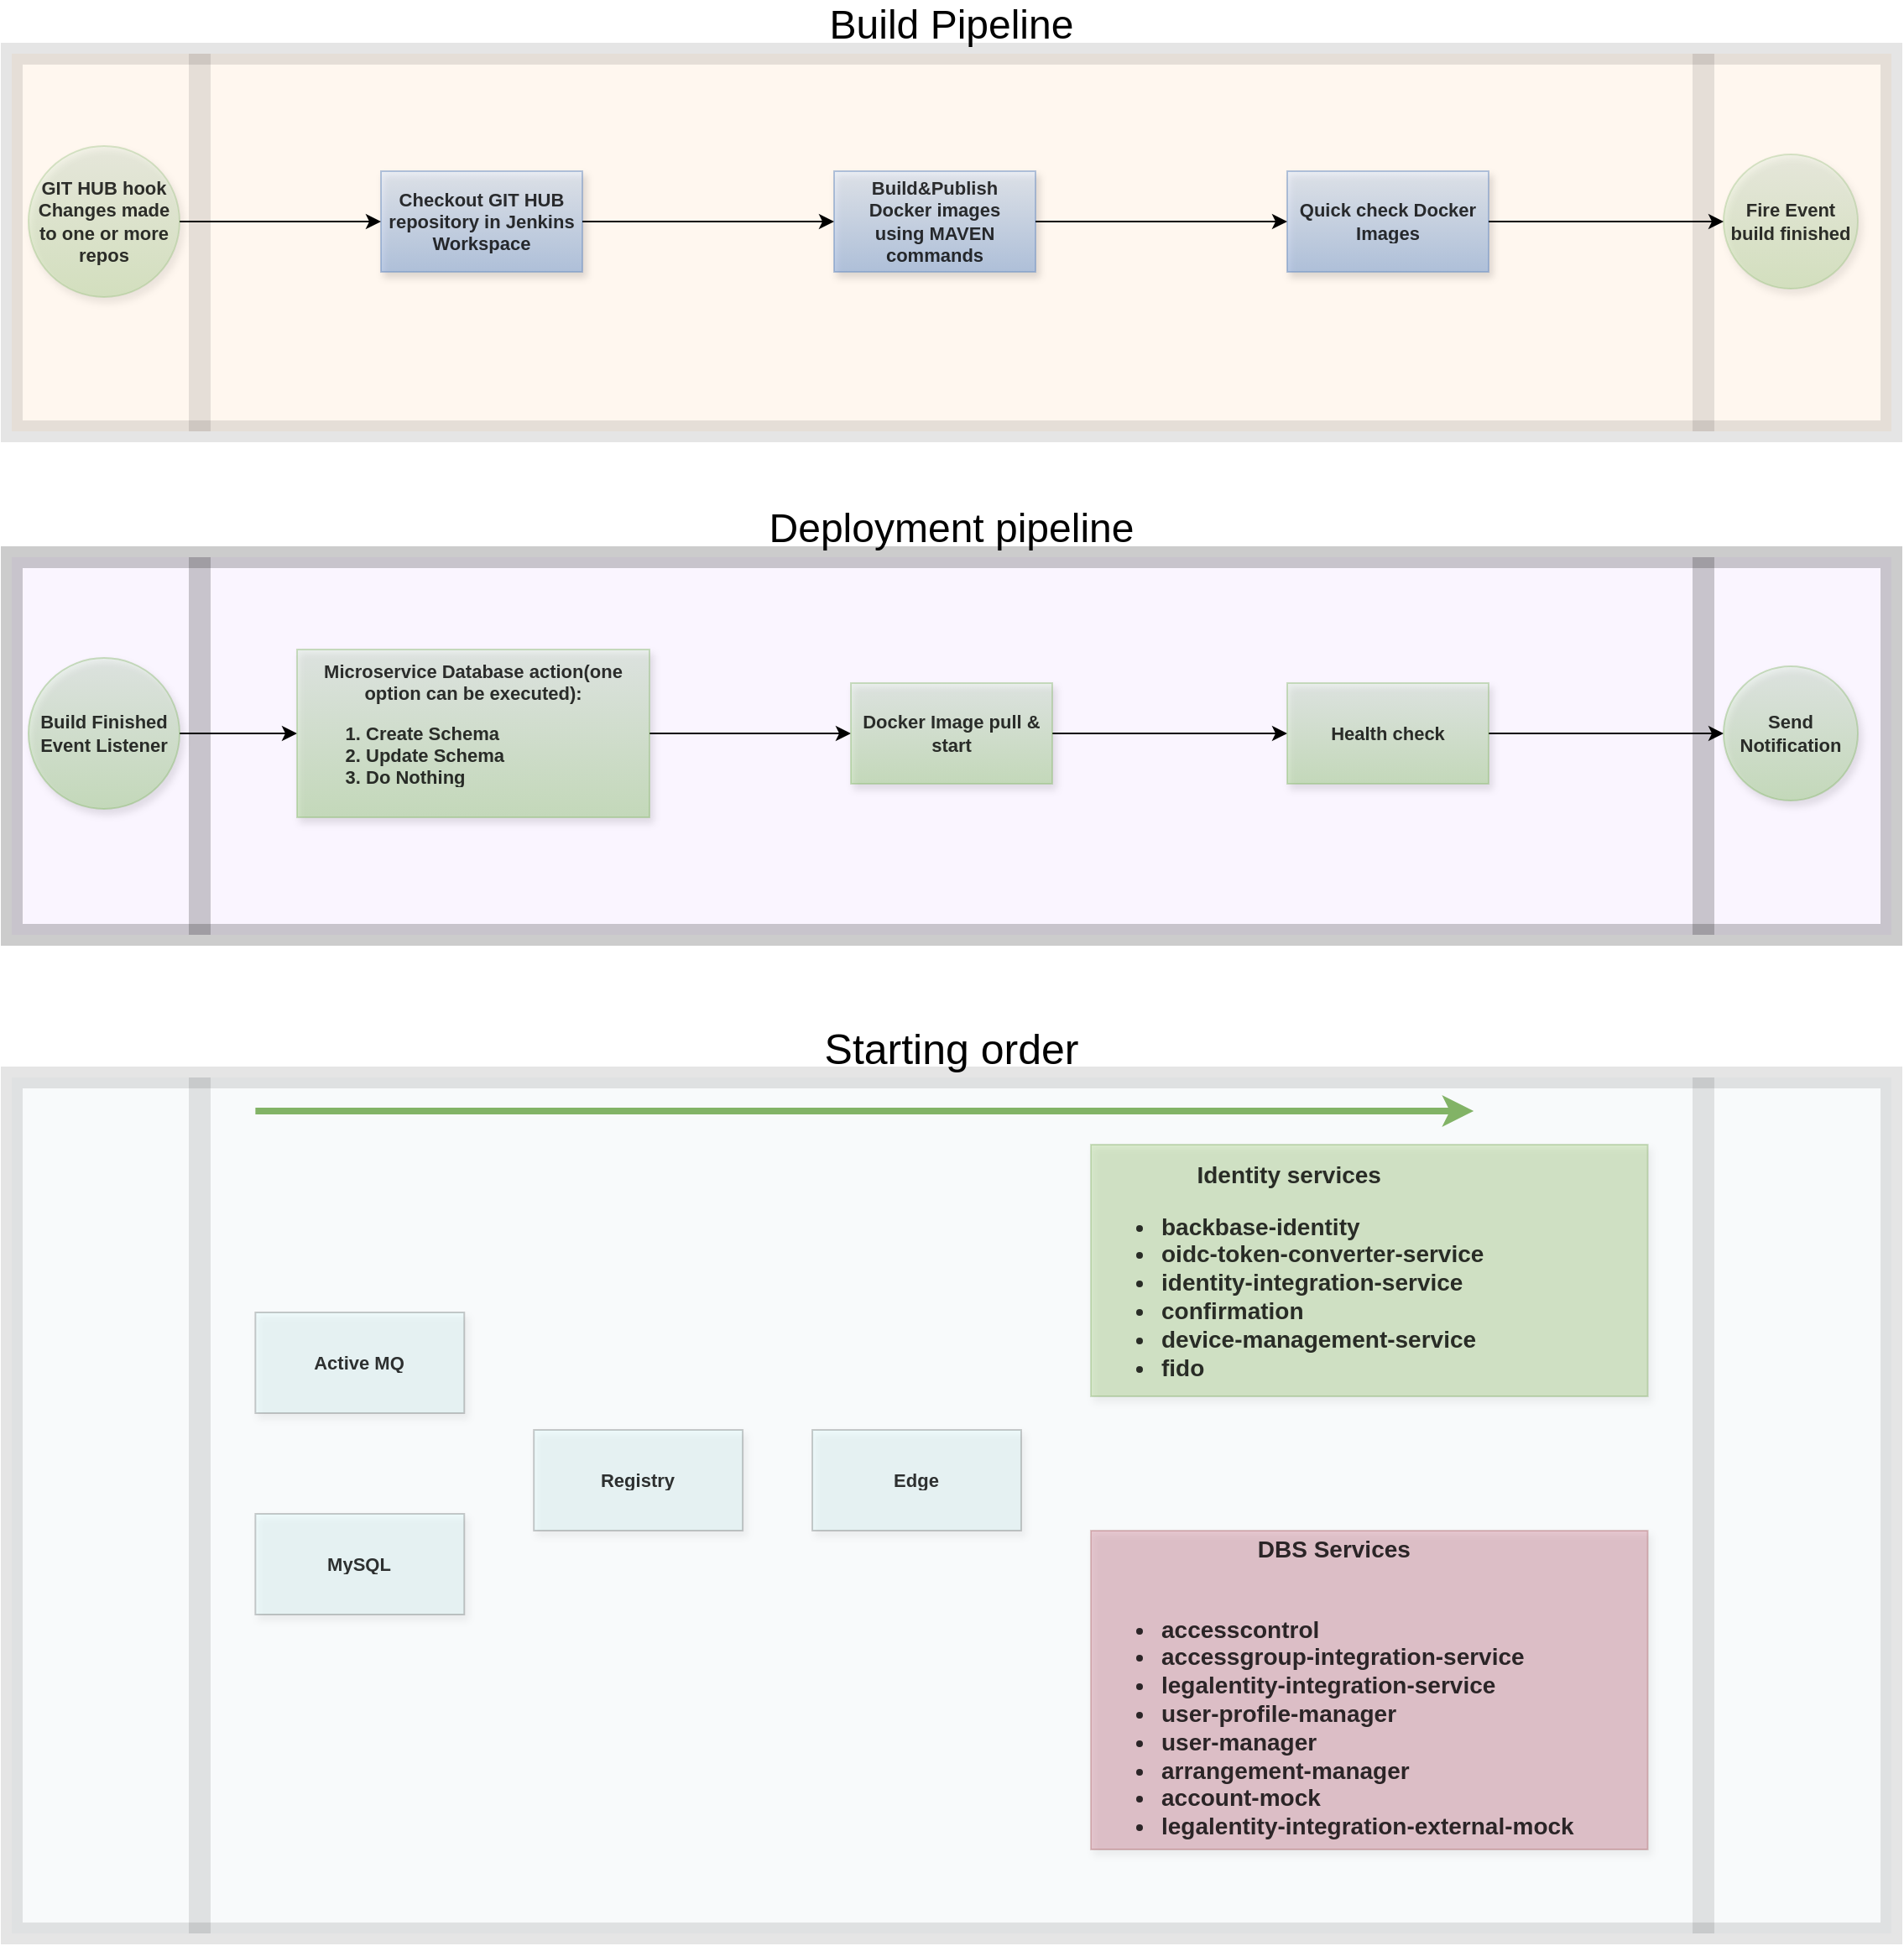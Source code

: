 <mxfile version="14.4.3" type="device"><diagram id="OB2ByN3e5QvNjZZcaYr8" name="EKS CI/CD pipeline"><mxGraphModel dx="2272" dy="1922" grid="1" gridSize="10" guides="1" tooltips="1" connect="1" arrows="1" fold="1" page="1" pageScale="1" pageWidth="850" pageHeight="1100" math="0" shadow="0"><root><mxCell id="0"/><mxCell id="1" parent="0"/><mxCell id="KgGMgqErE7N_9iekl3as-29" value="Deployment pipeline" style="shape=process;whiteSpace=wrap;html=1;backgroundOutline=1;sketch=0;strokeWidth=13;opacity=20;labelPosition=center;verticalLabelPosition=top;align=center;verticalAlign=bottom;fontSize=24;fillColor=#E5CCFF;" vertex="1" parent="1"><mxGeometry x="-480" y="300" width="1120" height="225" as="geometry"/></mxCell><mxCell id="KgGMgqErE7N_9iekl3as-32" style="edgeStyle=orthogonalEdgeStyle;rounded=0;orthogonalLoop=1;jettySize=auto;html=1;entryX=0;entryY=0.5;entryDx=0;entryDy=0;strokeWidth=1;fontSize=24;fontColor=#000000;" edge="1" parent="1" source="KgGMgqErE7N_9iekl3as-10" target="KgGMgqErE7N_9iekl3as-15"><mxGeometry relative="1" as="geometry"/></mxCell><mxCell id="KgGMgqErE7N_9iekl3as-10" value="Build Finished Event Listener" style="ellipse;whiteSpace=wrap;html=1;aspect=fixed;rounded=0;shadow=1;labelBackgroundColor=none;sketch=0;strokeColor=#82b366;strokeWidth=1;fillColor=#d5e8d4;gradientColor=#97d077;fontSize=11;opacity=40;fontStyle=1;textOpacity=80;" vertex="1" parent="1"><mxGeometry x="-470" y="360" width="90" height="90" as="geometry"/></mxCell><mxCell id="KgGMgqErE7N_9iekl3as-34" value="" style="edgeStyle=orthogonalEdgeStyle;rounded=0;orthogonalLoop=1;jettySize=auto;html=1;strokeWidth=1;fontSize=24;fontColor=#000000;" edge="1" parent="1" source="KgGMgqErE7N_9iekl3as-15" target="KgGMgqErE7N_9iekl3as-33"><mxGeometry relative="1" as="geometry"/></mxCell><mxCell id="KgGMgqErE7N_9iekl3as-15" value="&lt;font color=&quot;#000000&quot;&gt;&lt;b&gt;Microservice Database action(one option can be executed):&lt;br&gt;&lt;ol&gt;&lt;li style=&quot;text-align: left&quot;&gt;&lt;b style=&quot;color: rgb(0 , 0 , 0)&quot;&gt;Create Schema&lt;/b&gt;&lt;/li&gt;&lt;li style=&quot;text-align: left&quot;&gt;&lt;b style=&quot;color: rgb(0 , 0 , 0)&quot;&gt;Update Schema&lt;/b&gt;&lt;/li&gt;&lt;li style=&quot;text-align: left&quot;&gt;&lt;b style=&quot;color: rgb(0 , 0 , 0)&quot;&gt;Do Nothing&lt;/b&gt;&lt;/li&gt;&lt;/ol&gt;&lt;/b&gt;&lt;/font&gt;" style="rounded=0;whiteSpace=wrap;html=1;shadow=1;labelBackgroundColor=none;sketch=0;strokeColor=#82b366;strokeWidth=1;fillColor=#d5e8d4;gradientColor=#97d077;fontSize=11;opacity=40;textOpacity=80;" vertex="1" parent="1"><mxGeometry x="-310" y="355" width="210" height="100" as="geometry"/></mxCell><mxCell id="KgGMgqErE7N_9iekl3as-26" value="" style="group" vertex="1" connectable="0" parent="1"><mxGeometry x="-480" y="610" width="1120" height="510" as="geometry"/></mxCell><mxCell id="KgGMgqErE7N_9iekl3as-25" value="&lt;font style=&quot;font-size: 25px&quot;&gt;Starting order&lt;/font&gt;" style="shape=process;whiteSpace=wrap;html=1;backgroundOutline=1;opacity=10;fillColor=#bac8d3;strokeWidth=13;sketch=0;labelPosition=center;verticalLabelPosition=top;align=center;verticalAlign=bottom;" vertex="1" parent="KgGMgqErE7N_9iekl3as-26"><mxGeometry width="1120.0" height="510" as="geometry"/></mxCell><mxCell id="KgGMgqErE7N_9iekl3as-11" value="Active MQ" style="rounded=0;whiteSpace=wrap;html=1;shadow=1;labelBackgroundColor=none;sketch=0;strokeColor=#000000;strokeWidth=1;fillColor=#CCFFFF;gradientColor=none;fontSize=11;opacity=20;fontStyle=1;textOpacity=80;" vertex="1" parent="KgGMgqErE7N_9iekl3as-26"><mxGeometry x="145.185" y="140" width="124.444" height="60" as="geometry"/></mxCell><mxCell id="KgGMgqErE7N_9iekl3as-12" value="MySQL" style="rounded=0;whiteSpace=wrap;html=1;shadow=1;labelBackgroundColor=none;sketch=0;strokeColor=#000000;strokeWidth=1;fillColor=#CCFFFF;gradientColor=none;fontSize=11;opacity=20;fontStyle=1;textOpacity=80;" vertex="1" parent="KgGMgqErE7N_9iekl3as-26"><mxGeometry x="145.185" y="260" width="124.444" height="60" as="geometry"/></mxCell><mxCell id="KgGMgqErE7N_9iekl3as-13" value="Registry" style="rounded=0;whiteSpace=wrap;html=1;shadow=1;labelBackgroundColor=none;sketch=0;strokeColor=#000000;strokeWidth=1;fillColor=#CCFFFF;gradientColor=none;fontSize=11;opacity=20;fontStyle=1;textOpacity=80;" vertex="1" parent="KgGMgqErE7N_9iekl3as-26"><mxGeometry x="311.111" y="210" width="124.444" height="60" as="geometry"/></mxCell><mxCell id="KgGMgqErE7N_9iekl3as-14" value="Edge" style="rounded=0;whiteSpace=wrap;html=1;shadow=1;labelBackgroundColor=none;sketch=0;strokeColor=#000000;strokeWidth=1;fillColor=#CCFFFF;gradientColor=none;fontSize=11;opacity=20;fontStyle=1;textOpacity=80;" vertex="1" parent="KgGMgqErE7N_9iekl3as-26"><mxGeometry x="477.037" y="210" width="124.444" height="60" as="geometry"/></mxCell><mxCell id="KgGMgqErE7N_9iekl3as-16" value="&lt;pre style=&quot;font-size: 14px&quot;&gt;&lt;div style=&quot;text-align: center&quot;&gt;&lt;font face=&quot;Helvetica&quot; style=&quot;font-size: 14px&quot;&gt;&lt;b&gt;Identity services&lt;/b&gt;&lt;/font&gt;&lt;/div&gt;&lt;ul&gt;&lt;li&gt;&lt;font face=&quot;Helvetica&quot; style=&quot;font-size: 14px&quot;&gt;&lt;b&gt;backbase-identity&lt;/b&gt;&lt;/font&gt;&lt;/li&gt;&lt;li&gt;&lt;font face=&quot;Helvetica&quot;&gt;&lt;b&gt;oidc-token-converter-service&lt;/b&gt;&lt;/font&gt;&lt;/li&gt;&lt;li&gt;&lt;font face=&quot;Helvetica&quot;&gt;&lt;b&gt;identity-integration-service&lt;/b&gt;&lt;/font&gt;&lt;/li&gt;&lt;li&gt;&lt;font face=&quot;Helvetica&quot;&gt;&lt;b&gt;confirmation&lt;/b&gt;&lt;/font&gt;&lt;/li&gt;&lt;li&gt;&lt;font face=&quot;Helvetica&quot;&gt;&lt;b&gt;device-management-service&lt;/b&gt;&lt;/font&gt;&lt;/li&gt;&lt;li&gt;&lt;font face=&quot;Helvetica&quot;&gt;&lt;b&gt;&lt;span style=&quot;font-size: 0px;&quot;&gt;confirmation%3CmxGraphModel%3E%3Croot%3E%3CmxCell%20id%3D%220%22%2F%3E%3CmxCell%20id%3D%221%22%20parent%3D%220%22%2F%3E%3CmxCell%20id%3D%222%22%20value%3D%22%26lt%3Bpre%26gt%3B%26lt%3Bfont%20face%3D%26quot%3BHelvetica%26quot%3B%20style%3D%26quot%3Bfont-size%3A%2011px%26quot%3B%20color%3D%26quot%3B%23000000%26quot%3B%26gt%3Bconfirmation%26lt%3B%2Ffont%26gt%3B%26lt%3Bspan%20style%3D%26quot%3Bcolor%3A%20rgb(169%20%2C%20183%20%2C%20198)%20%3B%20background-color%3A%20rgb(43%20%2C%2043%20%2C%2043)%20%3B%20font-family%3A%20%26amp%3B%2334%3Bjetbrains%20mono%26amp%3B%2334%3B%20%2C%20monospace%20%3B%20font-size%3A%209.8pt%26quot%3B%26gt%3B%26lt%3Bbr%26gt%3B%26lt%3B%2Fspan%26gt%3B%26lt%3B%2Fpre%26gt%3B%22%20style%3D%22rounded%3D0%3BwhiteSpace%3Dwrap%3Bhtml%3D1%3Bshadow%3D1%3BlabelBackgroundColor%3Dnone%3Bsketch%3D0%3BstrokeColor%3D%23000000%3BstrokeWidth%3D1%3BfillColor%3D%23CCFFFF%3BgradientColor%3Dnone%3BfontSize%3D11%3BfontColor%3D%23FF0000%3Bopacity%3D10%3B%22%20vertex%3D%221%22%20parent%3D%221%22%3E%3CmxGeometry%20x%3D%22400%22%20y%3D%22830%22%20width%3D%22160%22%20height%3D%2260%22%20as%3D%22geometry%22%2F%3E%3C%2FmxCell%3E%3C%2Froot%3E%3C%2FmxGraphModel%3&lt;/span&gt;fido&lt;/b&gt;&lt;/font&gt;&lt;/li&gt;&lt;/ul&gt;&lt;/pre&gt;" style="rounded=0;whiteSpace=wrap;html=1;shadow=1;labelBackgroundColor=none;sketch=0;strokeColor=#2D7600;strokeWidth=1;fillColor=#60a917;fontSize=11;opacity=20;align=left;textOpacity=80;" vertex="1" parent="KgGMgqErE7N_9iekl3as-26"><mxGeometry x="642.963" y="40" width="331.852" height="150" as="geometry"/></mxCell><mxCell id="KgGMgqErE7N_9iekl3as-22" value="&lt;pre&gt;&lt;div style=&quot;font-size: 14px ; text-align: center&quot;&gt;&lt;b style=&quot;font-family: &amp;#34;helvetica&amp;#34; ; text-align: left&quot;&gt;DBS Services&lt;br&gt;&lt;/b&gt;&lt;br&gt;&lt;/div&gt;&lt;b style=&quot;font-family: &amp;#34;helvetica&amp;#34; ; font-size: 14px ; white-space: normal&quot;&gt;&lt;ul&gt;&lt;li&gt;&lt;b style=&quot;font-family: &amp;#34;helvetica&amp;#34; ; font-size: 14px ; white-space: normal&quot;&gt;accesscontrol&lt;/b&gt;&lt;/li&gt;&lt;li&gt;&lt;b style=&quot;font-family: &amp;#34;helvetica&amp;#34; ; font-size: 14px ; white-space: normal&quot;&gt;accessgroup-integration-service&lt;/b&gt;&lt;/li&gt;&lt;li&gt;&lt;b style=&quot;font-family: &amp;#34;helvetica&amp;#34; ; font-size: 14px ; white-space: normal&quot;&gt;legalentity-integration-service&lt;/b&gt;&lt;/li&gt;&lt;li&gt;&lt;b style=&quot;font-family: &amp;#34;helvetica&amp;#34; ; font-size: 14px ; white-space: normal&quot;&gt;user-profile-manager&lt;/b&gt;&lt;/li&gt;&lt;li&gt;&lt;b style=&quot;font-family: &amp;#34;helvetica&amp;#34; ; font-size: 14px ; white-space: normal&quot;&gt;user-manager&lt;/b&gt;&lt;/li&gt;&lt;li&gt;&lt;b style=&quot;font-size: 14px ; font-family: &amp;#34;helvetica&amp;#34; ; white-space: normal&quot;&gt;arrangement-manager&lt;/b&gt;&lt;/li&gt;&lt;li&gt;&lt;b style=&quot;font-size: 14px ; font-family: &amp;#34;helvetica&amp;#34; ; white-space: normal&quot;&gt;account-mock&lt;/b&gt;&lt;/li&gt;&lt;li&gt;&lt;b style=&quot;font-size: 14px ; font-family: &amp;#34;helvetica&amp;#34; ; white-space: normal&quot;&gt;legalentity-integration-external-mock&lt;/b&gt;&lt;/li&gt;&lt;/ul&gt;&lt;/b&gt;&lt;/pre&gt;" style="rounded=0;whiteSpace=wrap;html=1;shadow=1;labelBackgroundColor=none;sketch=0;strokeColor=#6F0000;strokeWidth=1;fillColor=#a20025;fontSize=11;opacity=20;align=left;textOpacity=80;" vertex="1" parent="KgGMgqErE7N_9iekl3as-26"><mxGeometry x="642.963" y="270" width="331.852" height="190" as="geometry"/></mxCell><mxCell id="KgGMgqErE7N_9iekl3as-27" value="" style="endArrow=classic;html=1;fontColor=#000000;strokeWidth=4;gradientColor=#97d077;fillColor=#d5e8d4;strokeColor=#82b366;" edge="1" parent="KgGMgqErE7N_9iekl3as-26"><mxGeometry width="50" height="50" relative="1" as="geometry"><mxPoint x="145.185" y="20" as="sourcePoint"/><mxPoint x="871.111" y="20" as="targetPoint"/></mxGeometry></mxCell><mxCell id="KgGMgqErE7N_9iekl3as-30" value="" style="group" vertex="1" connectable="0" parent="1"><mxGeometry x="-480" width="1120" height="225" as="geometry"/></mxCell><mxCell id="KgGMgqErE7N_9iekl3as-28" value="Build Pipeline" style="shape=process;whiteSpace=wrap;html=1;backgroundOutline=1;sketch=0;strokeWidth=13;opacity=10;fillColor=#FFB366;labelPosition=center;verticalLabelPosition=top;align=center;verticalAlign=bottom;fontSize=24;" vertex="1" parent="KgGMgqErE7N_9iekl3as-30"><mxGeometry width="1120" height="225" as="geometry"/></mxCell><mxCell id="KgGMgqErE7N_9iekl3as-2" value="&lt;b&gt;&lt;font color=&quot;#000000&quot;&gt;Checkout GIT HUB repository in Jenkins Workspace&lt;/font&gt;&lt;/b&gt;" style="rounded=0;whiteSpace=wrap;html=1;shadow=1;labelBackgroundColor=none;sketch=0;strokeColor=#6c8ebf;strokeWidth=1;fillColor=#dae8fc;gradientColor=#7ea6e0;fontSize=11;opacity=50;textOpacity=80;" vertex="1" parent="KgGMgqErE7N_9iekl3as-30"><mxGeometry x="220" y="70" width="120" height="60" as="geometry"/></mxCell><mxCell id="KgGMgqErE7N_9iekl3as-4" value="&lt;font color=&quot;#000000&quot;&gt;&lt;b&gt;Build&amp;amp;Publish &lt;br&gt;Docker images&lt;br&gt;using MAVEN commands&lt;/b&gt;&lt;/font&gt;" style="rounded=0;whiteSpace=wrap;html=1;shadow=1;labelBackgroundColor=none;sketch=0;strokeColor=#6c8ebf;strokeWidth=1;fillColor=#dae8fc;gradientColor=#7ea6e0;fontSize=11;opacity=50;textOpacity=80;" vertex="1" parent="KgGMgqErE7N_9iekl3as-30"><mxGeometry x="490" y="70" width="120" height="60" as="geometry"/></mxCell><mxCell id="KgGMgqErE7N_9iekl3as-1" value="" style="edgeStyle=orthogonalEdgeStyle;rounded=0;orthogonalLoop=1;jettySize=auto;html=1;fontSize=11;fontColor=#FF0000;" edge="1" parent="KgGMgqErE7N_9iekl3as-30" source="KgGMgqErE7N_9iekl3as-2" target="KgGMgqErE7N_9iekl3as-4"><mxGeometry relative="1" as="geometry"/></mxCell><mxCell id="KgGMgqErE7N_9iekl3as-6" value="&lt;font color=&quot;#000000&quot;&gt;&lt;b&gt;Quick check Docker Images&lt;/b&gt;&lt;/font&gt;" style="rounded=0;whiteSpace=wrap;html=1;shadow=1;labelBackgroundColor=none;sketch=0;strokeColor=#6c8ebf;strokeWidth=1;fillColor=#dae8fc;gradientColor=#7ea6e0;fontSize=11;opacity=50;textOpacity=80;" vertex="1" parent="KgGMgqErE7N_9iekl3as-30"><mxGeometry x="760" y="70" width="120" height="60" as="geometry"/></mxCell><mxCell id="KgGMgqErE7N_9iekl3as-3" value="" style="edgeStyle=orthogonalEdgeStyle;rounded=0;orthogonalLoop=1;jettySize=auto;html=1;fontSize=11;fontColor=#FF0000;" edge="1" parent="KgGMgqErE7N_9iekl3as-30" source="KgGMgqErE7N_9iekl3as-4" target="KgGMgqErE7N_9iekl3as-6"><mxGeometry relative="1" as="geometry"/></mxCell><mxCell id="KgGMgqErE7N_9iekl3as-7" style="edgeStyle=orthogonalEdgeStyle;rounded=0;orthogonalLoop=1;jettySize=auto;html=1;fontSize=11;fontColor=#FF0000;" edge="1" parent="KgGMgqErE7N_9iekl3as-30" source="KgGMgqErE7N_9iekl3as-8" target="KgGMgqErE7N_9iekl3as-2"><mxGeometry relative="1" as="geometry"/></mxCell><mxCell id="KgGMgqErE7N_9iekl3as-8" value="&lt;b&gt;GIT HUB hook&lt;br&gt;Changes made to one or more repos&lt;/b&gt;" style="ellipse;whiteSpace=wrap;html=1;aspect=fixed;rounded=0;shadow=1;labelBackgroundColor=none;sketch=0;strokeColor=#82b366;strokeWidth=1;fillColor=#d5e8d4;gradientColor=#97d077;fontSize=11;opacity=30;textOpacity=80;" vertex="1" parent="KgGMgqErE7N_9iekl3as-30"><mxGeometry x="10" y="55" width="90" height="90" as="geometry"/></mxCell><mxCell id="KgGMgqErE7N_9iekl3as-9" value="&lt;b&gt;Fire Event build finished&lt;/b&gt;" style="ellipse;whiteSpace=wrap;html=1;aspect=fixed;rounded=0;shadow=1;labelBackgroundColor=none;sketch=0;strokeColor=#82b366;strokeWidth=1;fillColor=#d5e8d4;gradientColor=#97d077;fontSize=11;opacity=30;textOpacity=80;" vertex="1" parent="KgGMgqErE7N_9iekl3as-30"><mxGeometry x="1020" y="60" width="80" height="80" as="geometry"/></mxCell><mxCell id="KgGMgqErE7N_9iekl3as-5" style="edgeStyle=orthogonalEdgeStyle;rounded=0;orthogonalLoop=1;jettySize=auto;html=1;entryX=0;entryY=0.5;entryDx=0;entryDy=0;fontSize=11;fontColor=#FF0000;" edge="1" parent="KgGMgqErE7N_9iekl3as-30" source="KgGMgqErE7N_9iekl3as-6" target="KgGMgqErE7N_9iekl3as-9"><mxGeometry relative="1" as="geometry"/></mxCell><mxCell id="KgGMgqErE7N_9iekl3as-36" value="" style="edgeStyle=orthogonalEdgeStyle;rounded=0;orthogonalLoop=1;jettySize=auto;html=1;strokeWidth=1;fontSize=24;fontColor=#000000;" edge="1" parent="1" source="KgGMgqErE7N_9iekl3as-33" target="KgGMgqErE7N_9iekl3as-35"><mxGeometry relative="1" as="geometry"/></mxCell><mxCell id="KgGMgqErE7N_9iekl3as-33" value="Docker Image pull &amp;amp; start" style="whiteSpace=wrap;html=1;rounded=0;shadow=1;fontSize=11;strokeColor=#82b366;strokeWidth=1;fillColor=#d5e8d4;gradientColor=#97d077;textOpacity=80;opacity=40;sketch=0;fontStyle=1" vertex="1" parent="1"><mxGeometry x="20" y="375" width="120" height="60" as="geometry"/></mxCell><mxCell id="KgGMgqErE7N_9iekl3as-38" value="" style="edgeStyle=orthogonalEdgeStyle;rounded=0;orthogonalLoop=1;jettySize=auto;html=1;strokeWidth=1;fontSize=24;fontColor=#000000;" edge="1" parent="1" source="KgGMgqErE7N_9iekl3as-35" target="KgGMgqErE7N_9iekl3as-37"><mxGeometry relative="1" as="geometry"/></mxCell><mxCell id="KgGMgqErE7N_9iekl3as-35" value="Health check" style="whiteSpace=wrap;html=1;rounded=0;shadow=1;fontSize=11;strokeColor=#82b366;strokeWidth=1;fillColor=#d5e8d4;gradientColor=#97d077;textOpacity=80;opacity=40;sketch=0;fontStyle=1" vertex="1" parent="1"><mxGeometry x="280" y="375" width="120" height="60" as="geometry"/></mxCell><mxCell id="KgGMgqErE7N_9iekl3as-37" value="Send Notification" style="ellipse;whiteSpace=wrap;html=1;rounded=0;shadow=1;fontSize=11;strokeColor=#82b366;strokeWidth=1;fillColor=#d5e8d4;gradientColor=#97d077;textOpacity=80;opacity=40;sketch=0;fontStyle=1" vertex="1" parent="1"><mxGeometry x="540" y="365" width="80" height="80" as="geometry"/></mxCell></root></mxGraphModel></diagram></mxfile>